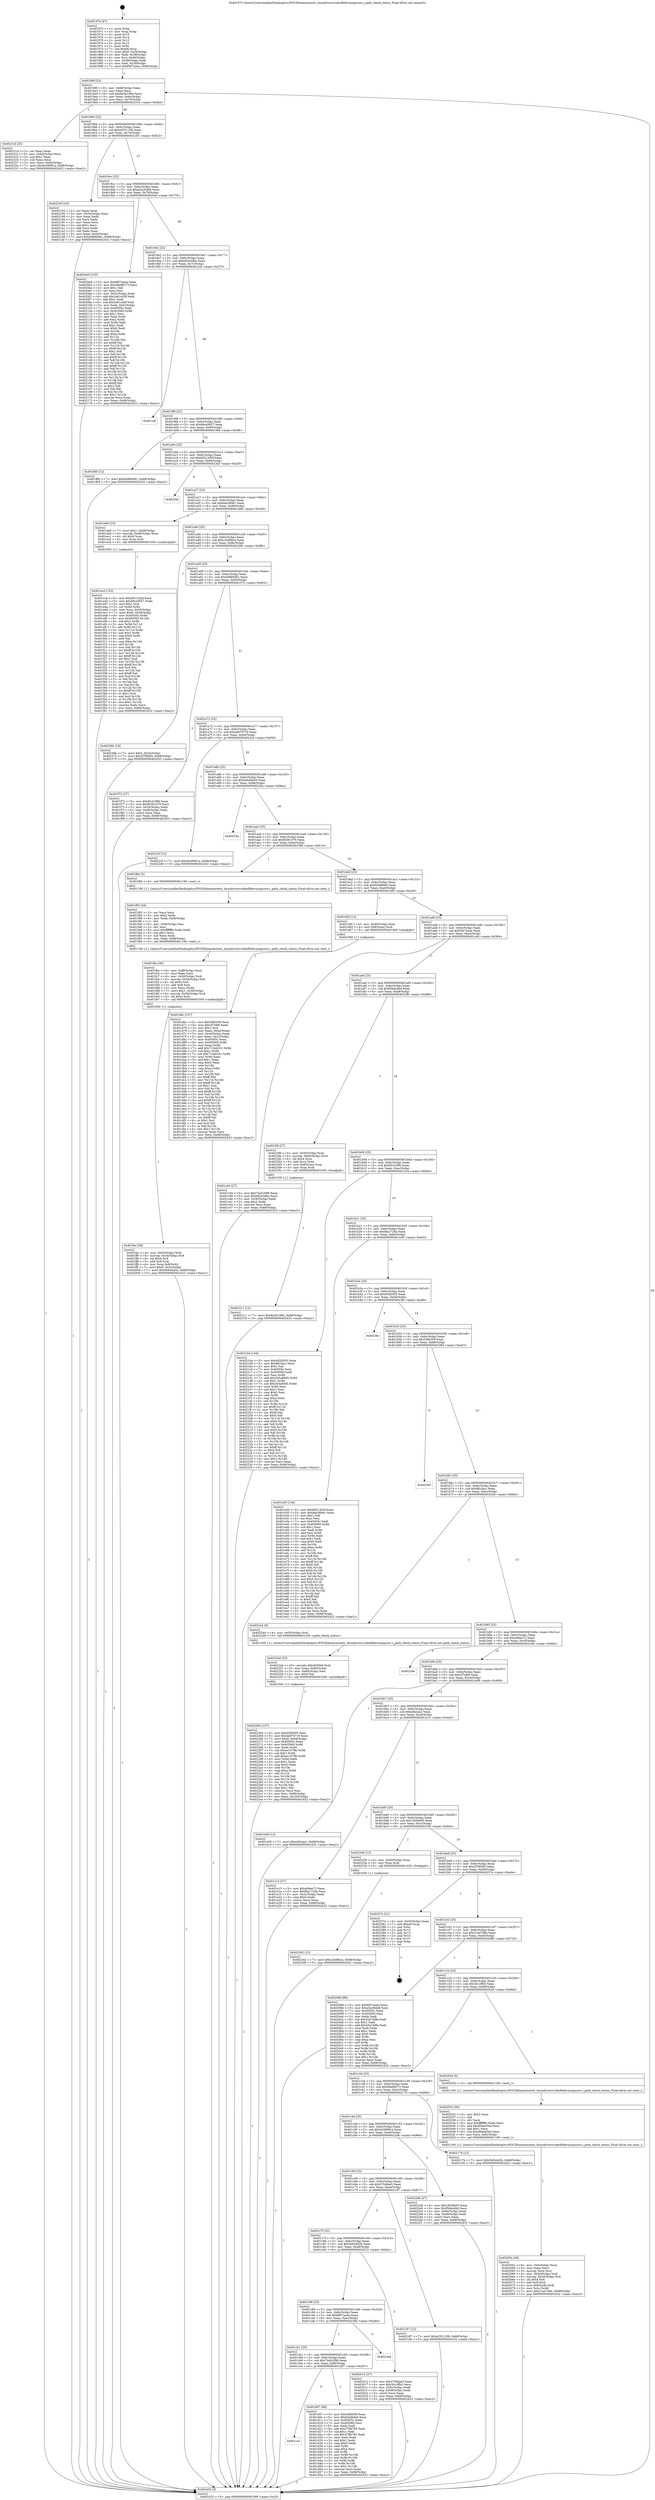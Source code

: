 digraph "0x401970" {
  label = "0x401970 (/mnt/c/Users/mathe/Desktop/tcc/POCII/binaries/extr_linuxdriversvideofbdevmmpcore.c_path_check_status_Final-ollvm.out::main(0))"
  labelloc = "t"
  node[shape=record]

  Entry [label="",width=0.3,height=0.3,shape=circle,fillcolor=black,style=filled]
  "0x40199f" [label="{
     0x40199f [23]\l
     | [instrs]\l
     &nbsp;&nbsp;0x40199f \<+3\>: mov -0x68(%rbp),%eax\l
     &nbsp;&nbsp;0x4019a2 \<+2\>: mov %eax,%ecx\l
     &nbsp;&nbsp;0x4019a4 \<+6\>: sub $0x8a3b198d,%ecx\l
     &nbsp;&nbsp;0x4019aa \<+3\>: mov %eax,-0x6c(%rbp)\l
     &nbsp;&nbsp;0x4019ad \<+3\>: mov %ecx,-0x70(%rbp)\l
     &nbsp;&nbsp;0x4019b0 \<+6\>: je 000000000040231d \<main+0x9ad\>\l
  }"]
  "0x40231d" [label="{
     0x40231d [25]\l
     | [instrs]\l
     &nbsp;&nbsp;0x40231d \<+2\>: xor %eax,%eax\l
     &nbsp;&nbsp;0x40231f \<+3\>: mov -0x64(%rbp),%ecx\l
     &nbsp;&nbsp;0x402322 \<+3\>: sub $0x1,%eax\l
     &nbsp;&nbsp;0x402325 \<+2\>: sub %eax,%ecx\l
     &nbsp;&nbsp;0x402327 \<+3\>: mov %ecx,-0x64(%rbp)\l
     &nbsp;&nbsp;0x40232a \<+7\>: movl $0x4e39081a,-0x68(%rbp)\l
     &nbsp;&nbsp;0x402331 \<+5\>: jmp 0000000000402432 \<main+0xac2\>\l
  }"]
  "0x4019b6" [label="{
     0x4019b6 [22]\l
     | [instrs]\l
     &nbsp;&nbsp;0x4019b6 \<+5\>: jmp 00000000004019bb \<main+0x4b\>\l
     &nbsp;&nbsp;0x4019bb \<+3\>: mov -0x6c(%rbp),%eax\l
     &nbsp;&nbsp;0x4019be \<+5\>: sub $0xa2551106,%eax\l
     &nbsp;&nbsp;0x4019c3 \<+3\>: mov %eax,-0x74(%rbp)\l
     &nbsp;&nbsp;0x4019c6 \<+6\>: je 0000000000402193 \<main+0x823\>\l
  }"]
  Exit [label="",width=0.3,height=0.3,shape=circle,fillcolor=black,style=filled,peripheries=2]
  "0x402193" [label="{
     0x402193 [33]\l
     | [instrs]\l
     &nbsp;&nbsp;0x402193 \<+2\>: xor %eax,%eax\l
     &nbsp;&nbsp;0x402195 \<+3\>: mov -0x54(%rbp),%ecx\l
     &nbsp;&nbsp;0x402198 \<+2\>: mov %eax,%edx\l
     &nbsp;&nbsp;0x40219a \<+2\>: sub %ecx,%edx\l
     &nbsp;&nbsp;0x40219c \<+2\>: mov %eax,%ecx\l
     &nbsp;&nbsp;0x40219e \<+3\>: sub $0x1,%ecx\l
     &nbsp;&nbsp;0x4021a1 \<+2\>: add %ecx,%edx\l
     &nbsp;&nbsp;0x4021a3 \<+2\>: sub %edx,%eax\l
     &nbsp;&nbsp;0x4021a5 \<+3\>: mov %eax,-0x54(%rbp)\l
     &nbsp;&nbsp;0x4021a8 \<+7\>: movl $0xd4866081,-0x68(%rbp)\l
     &nbsp;&nbsp;0x4021af \<+5\>: jmp 0000000000402432 \<main+0xac2\>\l
  }"]
  "0x4019cc" [label="{
     0x4019cc [22]\l
     | [instrs]\l
     &nbsp;&nbsp;0x4019cc \<+5\>: jmp 00000000004019d1 \<main+0x61\>\l
     &nbsp;&nbsp;0x4019d1 \<+3\>: mov -0x6c(%rbp),%eax\l
     &nbsp;&nbsp;0x4019d4 \<+5\>: sub $0xa5a264b8,%eax\l
     &nbsp;&nbsp;0x4019d9 \<+3\>: mov %eax,-0x78(%rbp)\l
     &nbsp;&nbsp;0x4019dc \<+6\>: je 00000000004020e0 \<main+0x770\>\l
  }"]
  "0x402342" [label="{
     0x402342 [12]\l
     | [instrs]\l
     &nbsp;&nbsp;0x402342 \<+7\>: movl $0xc2dd9bca,-0x68(%rbp)\l
     &nbsp;&nbsp;0x402349 \<+5\>: jmp 0000000000402432 \<main+0xac2\>\l
  }"]
  "0x4020e0" [label="{
     0x4020e0 [155]\l
     | [instrs]\l
     &nbsp;&nbsp;0x4020e0 \<+5\>: mov $0x6f57aa4a,%eax\l
     &nbsp;&nbsp;0x4020e5 \<+5\>: mov $0x49a98373,%ecx\l
     &nbsp;&nbsp;0x4020ea \<+2\>: mov $0x1,%dl\l
     &nbsp;&nbsp;0x4020ec \<+2\>: xor %esi,%esi\l
     &nbsp;&nbsp;0x4020ee \<+3\>: mov -0x5c(%rbp),%edi\l
     &nbsp;&nbsp;0x4020f1 \<+6\>: add $0x2e61e26f,%edi\l
     &nbsp;&nbsp;0x4020f7 \<+3\>: add $0x1,%edi\l
     &nbsp;&nbsp;0x4020fa \<+6\>: sub $0x2e61e26f,%edi\l
     &nbsp;&nbsp;0x402100 \<+3\>: mov %edi,-0x5c(%rbp)\l
     &nbsp;&nbsp;0x402103 \<+7\>: mov 0x40505c,%edi\l
     &nbsp;&nbsp;0x40210a \<+8\>: mov 0x405060,%r8d\l
     &nbsp;&nbsp;0x402112 \<+3\>: sub $0x1,%esi\l
     &nbsp;&nbsp;0x402115 \<+3\>: mov %edi,%r9d\l
     &nbsp;&nbsp;0x402118 \<+3\>: add %esi,%r9d\l
     &nbsp;&nbsp;0x40211b \<+4\>: imul %r9d,%edi\l
     &nbsp;&nbsp;0x40211f \<+3\>: and $0x1,%edi\l
     &nbsp;&nbsp;0x402122 \<+3\>: cmp $0x0,%edi\l
     &nbsp;&nbsp;0x402125 \<+4\>: sete %r10b\l
     &nbsp;&nbsp;0x402129 \<+4\>: cmp $0xa,%r8d\l
     &nbsp;&nbsp;0x40212d \<+4\>: setl %r11b\l
     &nbsp;&nbsp;0x402131 \<+3\>: mov %r10b,%bl\l
     &nbsp;&nbsp;0x402134 \<+3\>: xor $0xff,%bl\l
     &nbsp;&nbsp;0x402137 \<+3\>: mov %r11b,%r14b\l
     &nbsp;&nbsp;0x40213a \<+4\>: xor $0xff,%r14b\l
     &nbsp;&nbsp;0x40213e \<+3\>: xor $0x1,%dl\l
     &nbsp;&nbsp;0x402141 \<+3\>: mov %bl,%r15b\l
     &nbsp;&nbsp;0x402144 \<+4\>: and $0xff,%r15b\l
     &nbsp;&nbsp;0x402148 \<+3\>: and %dl,%r10b\l
     &nbsp;&nbsp;0x40214b \<+3\>: mov %r14b,%r12b\l
     &nbsp;&nbsp;0x40214e \<+4\>: and $0xff,%r12b\l
     &nbsp;&nbsp;0x402152 \<+3\>: and %dl,%r11b\l
     &nbsp;&nbsp;0x402155 \<+3\>: or %r10b,%r15b\l
     &nbsp;&nbsp;0x402158 \<+3\>: or %r11b,%r12b\l
     &nbsp;&nbsp;0x40215b \<+3\>: xor %r12b,%r15b\l
     &nbsp;&nbsp;0x40215e \<+3\>: or %r14b,%bl\l
     &nbsp;&nbsp;0x402161 \<+3\>: xor $0xff,%bl\l
     &nbsp;&nbsp;0x402164 \<+3\>: or $0x1,%dl\l
     &nbsp;&nbsp;0x402167 \<+2\>: and %dl,%bl\l
     &nbsp;&nbsp;0x402169 \<+3\>: or %bl,%r15b\l
     &nbsp;&nbsp;0x40216c \<+4\>: test $0x1,%r15b\l
     &nbsp;&nbsp;0x402170 \<+3\>: cmovne %ecx,%eax\l
     &nbsp;&nbsp;0x402173 \<+3\>: mov %eax,-0x68(%rbp)\l
     &nbsp;&nbsp;0x402176 \<+5\>: jmp 0000000000402432 \<main+0xac2\>\l
  }"]
  "0x4019e2" [label="{
     0x4019e2 [22]\l
     | [instrs]\l
     &nbsp;&nbsp;0x4019e2 \<+5\>: jmp 00000000004019e7 \<main+0x77\>\l
     &nbsp;&nbsp;0x4019e7 \<+3\>: mov -0x6c(%rbp),%eax\l
     &nbsp;&nbsp;0x4019ea \<+5\>: sub $0xb82e3dbe,%eax\l
     &nbsp;&nbsp;0x4019ef \<+3\>: mov %eax,-0x7c(%rbp)\l
     &nbsp;&nbsp;0x4019f2 \<+6\>: je 0000000000401cef \<main+0x37f\>\l
  }"]
  "0x402311" [label="{
     0x402311 [12]\l
     | [instrs]\l
     &nbsp;&nbsp;0x402311 \<+7\>: movl $0x8a3b198d,-0x68(%rbp)\l
     &nbsp;&nbsp;0x402318 \<+5\>: jmp 0000000000402432 \<main+0xac2\>\l
  }"]
  "0x401cef" [label="{
     0x401cef\l
  }", style=dashed]
  "0x4019f8" [label="{
     0x4019f8 [22]\l
     | [instrs]\l
     &nbsp;&nbsp;0x4019f8 \<+5\>: jmp 00000000004019fd \<main+0x8d\>\l
     &nbsp;&nbsp;0x4019fd \<+3\>: mov -0x6c(%rbp),%eax\l
     &nbsp;&nbsp;0x401a00 \<+5\>: sub $0xb8ca5657,%eax\l
     &nbsp;&nbsp;0x401a05 \<+3\>: mov %eax,-0x80(%rbp)\l
     &nbsp;&nbsp;0x401a08 \<+6\>: je 0000000000401f66 \<main+0x5f6\>\l
  }"]
  "0x402264" [label="{
     0x402264 [107]\l
     | [instrs]\l
     &nbsp;&nbsp;0x402264 \<+5\>: mov $0xfcf2b505,%esi\l
     &nbsp;&nbsp;0x402269 \<+5\>: mov $0xde876719,%ecx\l
     &nbsp;&nbsp;0x40226e \<+7\>: movl $0x0,-0x64(%rbp)\l
     &nbsp;&nbsp;0x402275 \<+7\>: mov 0x40505c,%edx\l
     &nbsp;&nbsp;0x40227c \<+8\>: mov 0x405060,%r8d\l
     &nbsp;&nbsp;0x402284 \<+3\>: mov %edx,%r9d\l
     &nbsp;&nbsp;0x402287 \<+7\>: sub $0xec107ffe,%r9d\l
     &nbsp;&nbsp;0x40228e \<+4\>: sub $0x1,%r9d\l
     &nbsp;&nbsp;0x402292 \<+7\>: add $0xec107ffe,%r9d\l
     &nbsp;&nbsp;0x402299 \<+4\>: imul %r9d,%edx\l
     &nbsp;&nbsp;0x40229d \<+3\>: and $0x1,%edx\l
     &nbsp;&nbsp;0x4022a0 \<+3\>: cmp $0x0,%edx\l
     &nbsp;&nbsp;0x4022a3 \<+4\>: sete %r10b\l
     &nbsp;&nbsp;0x4022a7 \<+4\>: cmp $0xa,%r8d\l
     &nbsp;&nbsp;0x4022ab \<+4\>: setl %r11b\l
     &nbsp;&nbsp;0x4022af \<+3\>: mov %r10b,%bl\l
     &nbsp;&nbsp;0x4022b2 \<+3\>: and %r11b,%bl\l
     &nbsp;&nbsp;0x4022b5 \<+3\>: xor %r11b,%r10b\l
     &nbsp;&nbsp;0x4022b8 \<+3\>: or %r10b,%bl\l
     &nbsp;&nbsp;0x4022bb \<+3\>: test $0x1,%bl\l
     &nbsp;&nbsp;0x4022be \<+3\>: cmovne %ecx,%esi\l
     &nbsp;&nbsp;0x4022c1 \<+3\>: mov %esi,-0x68(%rbp)\l
     &nbsp;&nbsp;0x4022c4 \<+6\>: mov %eax,-0x100(%rbp)\l
     &nbsp;&nbsp;0x4022ca \<+5\>: jmp 0000000000402432 \<main+0xac2\>\l
  }"]
  "0x401f66" [label="{
     0x401f66 [12]\l
     | [instrs]\l
     &nbsp;&nbsp;0x401f66 \<+7\>: movl $0xd4866081,-0x68(%rbp)\l
     &nbsp;&nbsp;0x401f6d \<+5\>: jmp 0000000000402432 \<main+0xac2\>\l
  }"]
  "0x401a0e" [label="{
     0x401a0e [25]\l
     | [instrs]\l
     &nbsp;&nbsp;0x401a0e \<+5\>: jmp 0000000000401a13 \<main+0xa3\>\l
     &nbsp;&nbsp;0x401a13 \<+3\>: mov -0x6c(%rbp),%eax\l
     &nbsp;&nbsp;0x401a16 \<+5\>: sub $0xb9213d2f,%eax\l
     &nbsp;&nbsp;0x401a1b \<+6\>: mov %eax,-0x84(%rbp)\l
     &nbsp;&nbsp;0x401a21 \<+6\>: je 00000000004023af \<main+0xa3f\>\l
  }"]
  "0x40224d" [label="{
     0x40224d [23]\l
     | [instrs]\l
     &nbsp;&nbsp;0x40224d \<+10\>: movabs $0x4030b6,%rdi\l
     &nbsp;&nbsp;0x402257 \<+3\>: mov %eax,-0x60(%rbp)\l
     &nbsp;&nbsp;0x40225a \<+3\>: mov -0x60(%rbp),%esi\l
     &nbsp;&nbsp;0x40225d \<+2\>: mov $0x0,%al\l
     &nbsp;&nbsp;0x40225f \<+5\>: call 0000000000401040 \<printf@plt\>\l
     | [calls]\l
     &nbsp;&nbsp;0x401040 \{1\} (unknown)\l
  }"]
  "0x4023af" [label="{
     0x4023af\l
  }", style=dashed]
  "0x401a27" [label="{
     0x401a27 [25]\l
     | [instrs]\l
     &nbsp;&nbsp;0x401a27 \<+5\>: jmp 0000000000401a2c \<main+0xbc\>\l
     &nbsp;&nbsp;0x401a2c \<+3\>: mov -0x6c(%rbp),%eax\l
     &nbsp;&nbsp;0x401a2f \<+5\>: sub $0xbeb369e1,%eax\l
     &nbsp;&nbsp;0x401a34 \<+6\>: mov %eax,-0x88(%rbp)\l
     &nbsp;&nbsp;0x401a3a \<+6\>: je 0000000000401eb6 \<main+0x546\>\l
  }"]
  "0x40205a" [label="{
     0x40205a [46]\l
     | [instrs]\l
     &nbsp;&nbsp;0x40205a \<+6\>: mov -0xfc(%rbp),%ecx\l
     &nbsp;&nbsp;0x402060 \<+3\>: imul %eax,%ecx\l
     &nbsp;&nbsp;0x402063 \<+3\>: movslq %ecx,%rsi\l
     &nbsp;&nbsp;0x402066 \<+4\>: mov -0x50(%rbp),%rdi\l
     &nbsp;&nbsp;0x40206a \<+4\>: movslq -0x54(%rbp),%r8\l
     &nbsp;&nbsp;0x40206e \<+4\>: shl $0x4,%r8\l
     &nbsp;&nbsp;0x402072 \<+3\>: add %r8,%rdi\l
     &nbsp;&nbsp;0x402075 \<+4\>: mov 0x8(%rdi),%rdi\l
     &nbsp;&nbsp;0x402079 \<+3\>: mov %rsi,(%rdi)\l
     &nbsp;&nbsp;0x40207c \<+7\>: movl $0x31ad748e,-0x68(%rbp)\l
     &nbsp;&nbsp;0x402083 \<+5\>: jmp 0000000000402432 \<main+0xac2\>\l
  }"]
  "0x401eb6" [label="{
     0x401eb6 [23]\l
     | [instrs]\l
     &nbsp;&nbsp;0x401eb6 \<+7\>: movl $0x1,-0x48(%rbp)\l
     &nbsp;&nbsp;0x401ebd \<+4\>: movslq -0x48(%rbp),%rax\l
     &nbsp;&nbsp;0x401ec1 \<+4\>: shl $0x4,%rax\l
     &nbsp;&nbsp;0x401ec5 \<+3\>: mov %rax,%rdi\l
     &nbsp;&nbsp;0x401ec8 \<+5\>: call 0000000000401050 \<malloc@plt\>\l
     | [calls]\l
     &nbsp;&nbsp;0x401050 \{1\} (unknown)\l
  }"]
  "0x401a40" [label="{
     0x401a40 [25]\l
     | [instrs]\l
     &nbsp;&nbsp;0x401a40 \<+5\>: jmp 0000000000401a45 \<main+0xd5\>\l
     &nbsp;&nbsp;0x401a45 \<+3\>: mov -0x6c(%rbp),%eax\l
     &nbsp;&nbsp;0x401a48 \<+5\>: sub $0xc2dd9bca,%eax\l
     &nbsp;&nbsp;0x401a4d \<+6\>: mov %eax,-0x8c(%rbp)\l
     &nbsp;&nbsp;0x401a53 \<+6\>: je 000000000040236b \<main+0x9fb\>\l
  }"]
  "0x402032" [label="{
     0x402032 [40]\l
     | [instrs]\l
     &nbsp;&nbsp;0x402032 \<+5\>: mov $0x2,%ecx\l
     &nbsp;&nbsp;0x402037 \<+1\>: cltd\l
     &nbsp;&nbsp;0x402038 \<+2\>: idiv %ecx\l
     &nbsp;&nbsp;0x40203a \<+6\>: imul $0xfffffffe,%edx,%ecx\l
     &nbsp;&nbsp;0x402040 \<+6\>: add $0xd64ed30a,%ecx\l
     &nbsp;&nbsp;0x402046 \<+3\>: add $0x1,%ecx\l
     &nbsp;&nbsp;0x402049 \<+6\>: sub $0xd64ed30a,%ecx\l
     &nbsp;&nbsp;0x40204f \<+6\>: mov %ecx,-0xfc(%rbp)\l
     &nbsp;&nbsp;0x402055 \<+5\>: call 0000000000401160 \<next_i\>\l
     | [calls]\l
     &nbsp;&nbsp;0x401160 \{1\} (/mnt/c/Users/mathe/Desktop/tcc/POCII/binaries/extr_linuxdriversvideofbdevmmpcore.c_path_check_status_Final-ollvm.out::next_i)\l
  }"]
  "0x40236b" [label="{
     0x40236b [19]\l
     | [instrs]\l
     &nbsp;&nbsp;0x40236b \<+7\>: movl $0x0,-0x34(%rbp)\l
     &nbsp;&nbsp;0x402372 \<+7\>: movl $0x2f78f465,-0x68(%rbp)\l
     &nbsp;&nbsp;0x402379 \<+5\>: jmp 0000000000402432 \<main+0xac2\>\l
  }"]
  "0x401a59" [label="{
     0x401a59 [25]\l
     | [instrs]\l
     &nbsp;&nbsp;0x401a59 \<+5\>: jmp 0000000000401a5e \<main+0xee\>\l
     &nbsp;&nbsp;0x401a5e \<+3\>: mov -0x6c(%rbp),%eax\l
     &nbsp;&nbsp;0x401a61 \<+5\>: sub $0xd4866081,%eax\l
     &nbsp;&nbsp;0x401a66 \<+6\>: mov %eax,-0x90(%rbp)\l
     &nbsp;&nbsp;0x401a6c \<+6\>: je 0000000000401f72 \<main+0x602\>\l
  }"]
  "0x401fec" [label="{
     0x401fec [38]\l
     | [instrs]\l
     &nbsp;&nbsp;0x401fec \<+4\>: mov -0x50(%rbp),%rdi\l
     &nbsp;&nbsp;0x401ff0 \<+4\>: movslq -0x54(%rbp),%r8\l
     &nbsp;&nbsp;0x401ff4 \<+4\>: shl $0x4,%r8\l
     &nbsp;&nbsp;0x401ff8 \<+3\>: add %r8,%rdi\l
     &nbsp;&nbsp;0x401ffb \<+4\>: mov %rax,0x8(%rdi)\l
     &nbsp;&nbsp;0x401fff \<+7\>: movl $0x0,-0x5c(%rbp)\l
     &nbsp;&nbsp;0x402006 \<+7\>: movl $0x5b644d2b,-0x68(%rbp)\l
     &nbsp;&nbsp;0x40200d \<+5\>: jmp 0000000000402432 \<main+0xac2\>\l
  }"]
  "0x401f72" [label="{
     0x401f72 [27]\l
     | [instrs]\l
     &nbsp;&nbsp;0x401f72 \<+5\>: mov $0xf5c41f96,%eax\l
     &nbsp;&nbsp;0x401f77 \<+5\>: mov $0xf0381079,%ecx\l
     &nbsp;&nbsp;0x401f7c \<+3\>: mov -0x54(%rbp),%edx\l
     &nbsp;&nbsp;0x401f7f \<+3\>: cmp -0x48(%rbp),%edx\l
     &nbsp;&nbsp;0x401f82 \<+3\>: cmovl %ecx,%eax\l
     &nbsp;&nbsp;0x401f85 \<+3\>: mov %eax,-0x68(%rbp)\l
     &nbsp;&nbsp;0x401f88 \<+5\>: jmp 0000000000402432 \<main+0xac2\>\l
  }"]
  "0x401a72" [label="{
     0x401a72 [25]\l
     | [instrs]\l
     &nbsp;&nbsp;0x401a72 \<+5\>: jmp 0000000000401a77 \<main+0x107\>\l
     &nbsp;&nbsp;0x401a77 \<+3\>: mov -0x6c(%rbp),%eax\l
     &nbsp;&nbsp;0x401a7a \<+5\>: sub $0xde876719,%eax\l
     &nbsp;&nbsp;0x401a7f \<+6\>: mov %eax,-0x94(%rbp)\l
     &nbsp;&nbsp;0x401a85 \<+6\>: je 00000000004022cf \<main+0x95f\>\l
  }"]
  "0x401fbe" [label="{
     0x401fbe [46]\l
     | [instrs]\l
     &nbsp;&nbsp;0x401fbe \<+6\>: mov -0xf8(%rbp),%ecx\l
     &nbsp;&nbsp;0x401fc4 \<+3\>: imul %eax,%ecx\l
     &nbsp;&nbsp;0x401fc7 \<+4\>: mov -0x50(%rbp),%rdi\l
     &nbsp;&nbsp;0x401fcb \<+4\>: movslq -0x54(%rbp),%r8\l
     &nbsp;&nbsp;0x401fcf \<+4\>: shl $0x4,%r8\l
     &nbsp;&nbsp;0x401fd3 \<+3\>: add %r8,%rdi\l
     &nbsp;&nbsp;0x401fd6 \<+2\>: mov %ecx,(%rdi)\l
     &nbsp;&nbsp;0x401fd8 \<+7\>: movl $0x1,-0x58(%rbp)\l
     &nbsp;&nbsp;0x401fdf \<+4\>: movslq -0x58(%rbp),%rdi\l
     &nbsp;&nbsp;0x401fe3 \<+4\>: shl $0x3,%rdi\l
     &nbsp;&nbsp;0x401fe7 \<+5\>: call 0000000000401050 \<malloc@plt\>\l
     | [calls]\l
     &nbsp;&nbsp;0x401050 \{1\} (unknown)\l
  }"]
  "0x4022cf" [label="{
     0x4022cf [12]\l
     | [instrs]\l
     &nbsp;&nbsp;0x4022cf \<+7\>: movl $0x4e39081a,-0x68(%rbp)\l
     &nbsp;&nbsp;0x4022d6 \<+5\>: jmp 0000000000402432 \<main+0xac2\>\l
  }"]
  "0x401a8b" [label="{
     0x401a8b [25]\l
     | [instrs]\l
     &nbsp;&nbsp;0x401a8b \<+5\>: jmp 0000000000401a90 \<main+0x120\>\l
     &nbsp;&nbsp;0x401a90 \<+3\>: mov -0x6c(%rbp),%eax\l
     &nbsp;&nbsp;0x401a93 \<+5\>: sub $0xdeb9da50,%eax\l
     &nbsp;&nbsp;0x401a98 \<+6\>: mov %eax,-0x98(%rbp)\l
     &nbsp;&nbsp;0x401a9e \<+6\>: je 000000000040235a \<main+0x9ea\>\l
  }"]
  "0x401f92" [label="{
     0x401f92 [44]\l
     | [instrs]\l
     &nbsp;&nbsp;0x401f92 \<+2\>: xor %ecx,%ecx\l
     &nbsp;&nbsp;0x401f94 \<+5\>: mov $0x2,%edx\l
     &nbsp;&nbsp;0x401f99 \<+6\>: mov %edx,-0xf4(%rbp)\l
     &nbsp;&nbsp;0x401f9f \<+1\>: cltd\l
     &nbsp;&nbsp;0x401fa0 \<+6\>: mov -0xf4(%rbp),%esi\l
     &nbsp;&nbsp;0x401fa6 \<+2\>: idiv %esi\l
     &nbsp;&nbsp;0x401fa8 \<+6\>: imul $0xfffffffe,%edx,%edx\l
     &nbsp;&nbsp;0x401fae \<+3\>: sub $0x1,%ecx\l
     &nbsp;&nbsp;0x401fb1 \<+2\>: sub %ecx,%edx\l
     &nbsp;&nbsp;0x401fb3 \<+6\>: mov %edx,-0xf8(%rbp)\l
     &nbsp;&nbsp;0x401fb9 \<+5\>: call 0000000000401160 \<next_i\>\l
     | [calls]\l
     &nbsp;&nbsp;0x401160 \{1\} (/mnt/c/Users/mathe/Desktop/tcc/POCII/binaries/extr_linuxdriversvideofbdevmmpcore.c_path_check_status_Final-ollvm.out::next_i)\l
  }"]
  "0x40235a" [label="{
     0x40235a\l
  }", style=dashed]
  "0x401aa4" [label="{
     0x401aa4 [25]\l
     | [instrs]\l
     &nbsp;&nbsp;0x401aa4 \<+5\>: jmp 0000000000401aa9 \<main+0x139\>\l
     &nbsp;&nbsp;0x401aa9 \<+3\>: mov -0x6c(%rbp),%eax\l
     &nbsp;&nbsp;0x401aac \<+5\>: sub $0xf0381079,%eax\l
     &nbsp;&nbsp;0x401ab1 \<+6\>: mov %eax,-0x9c(%rbp)\l
     &nbsp;&nbsp;0x401ab7 \<+6\>: je 0000000000401f8d \<main+0x61d\>\l
  }"]
  "0x401ecd" [label="{
     0x401ecd [153]\l
     | [instrs]\l
     &nbsp;&nbsp;0x401ecd \<+5\>: mov $0xb9213d2f,%ecx\l
     &nbsp;&nbsp;0x401ed2 \<+5\>: mov $0xb8ca5657,%edx\l
     &nbsp;&nbsp;0x401ed7 \<+3\>: mov $0x1,%sil\l
     &nbsp;&nbsp;0x401eda \<+3\>: xor %r8d,%r8d\l
     &nbsp;&nbsp;0x401edd \<+4\>: mov %rax,-0x50(%rbp)\l
     &nbsp;&nbsp;0x401ee1 \<+7\>: movl $0x0,-0x54(%rbp)\l
     &nbsp;&nbsp;0x401ee8 \<+8\>: mov 0x40505c,%r9d\l
     &nbsp;&nbsp;0x401ef0 \<+8\>: mov 0x405060,%r10d\l
     &nbsp;&nbsp;0x401ef8 \<+4\>: sub $0x1,%r8d\l
     &nbsp;&nbsp;0x401efc \<+3\>: mov %r9d,%r11d\l
     &nbsp;&nbsp;0x401eff \<+3\>: add %r8d,%r11d\l
     &nbsp;&nbsp;0x401f02 \<+4\>: imul %r11d,%r9d\l
     &nbsp;&nbsp;0x401f06 \<+4\>: and $0x1,%r9d\l
     &nbsp;&nbsp;0x401f0a \<+4\>: cmp $0x0,%r9d\l
     &nbsp;&nbsp;0x401f0e \<+3\>: sete %bl\l
     &nbsp;&nbsp;0x401f11 \<+4\>: cmp $0xa,%r10d\l
     &nbsp;&nbsp;0x401f15 \<+4\>: setl %r14b\l
     &nbsp;&nbsp;0x401f19 \<+3\>: mov %bl,%r15b\l
     &nbsp;&nbsp;0x401f1c \<+4\>: xor $0xff,%r15b\l
     &nbsp;&nbsp;0x401f20 \<+3\>: mov %r14b,%r12b\l
     &nbsp;&nbsp;0x401f23 \<+4\>: xor $0xff,%r12b\l
     &nbsp;&nbsp;0x401f27 \<+4\>: xor $0x1,%sil\l
     &nbsp;&nbsp;0x401f2b \<+3\>: mov %r15b,%r13b\l
     &nbsp;&nbsp;0x401f2e \<+4\>: and $0xff,%r13b\l
     &nbsp;&nbsp;0x401f32 \<+3\>: and %sil,%bl\l
     &nbsp;&nbsp;0x401f35 \<+3\>: mov %r12b,%al\l
     &nbsp;&nbsp;0x401f38 \<+2\>: and $0xff,%al\l
     &nbsp;&nbsp;0x401f3a \<+3\>: and %sil,%r14b\l
     &nbsp;&nbsp;0x401f3d \<+3\>: or %bl,%r13b\l
     &nbsp;&nbsp;0x401f40 \<+3\>: or %r14b,%al\l
     &nbsp;&nbsp;0x401f43 \<+3\>: xor %al,%r13b\l
     &nbsp;&nbsp;0x401f46 \<+3\>: or %r12b,%r15b\l
     &nbsp;&nbsp;0x401f49 \<+4\>: xor $0xff,%r15b\l
     &nbsp;&nbsp;0x401f4d \<+4\>: or $0x1,%sil\l
     &nbsp;&nbsp;0x401f51 \<+3\>: and %sil,%r15b\l
     &nbsp;&nbsp;0x401f54 \<+3\>: or %r15b,%r13b\l
     &nbsp;&nbsp;0x401f57 \<+4\>: test $0x1,%r13b\l
     &nbsp;&nbsp;0x401f5b \<+3\>: cmovne %edx,%ecx\l
     &nbsp;&nbsp;0x401f5e \<+3\>: mov %ecx,-0x68(%rbp)\l
     &nbsp;&nbsp;0x401f61 \<+5\>: jmp 0000000000402432 \<main+0xac2\>\l
  }"]
  "0x401f8d" [label="{
     0x401f8d [5]\l
     | [instrs]\l
     &nbsp;&nbsp;0x401f8d \<+5\>: call 0000000000401160 \<next_i\>\l
     | [calls]\l
     &nbsp;&nbsp;0x401160 \{1\} (/mnt/c/Users/mathe/Desktop/tcc/POCII/binaries/extr_linuxdriversvideofbdevmmpcore.c_path_check_status_Final-ollvm.out::next_i)\l
  }"]
  "0x401abd" [label="{
     0x401abd [25]\l
     | [instrs]\l
     &nbsp;&nbsp;0x401abd \<+5\>: jmp 0000000000401ac2 \<main+0x152\>\l
     &nbsp;&nbsp;0x401ac2 \<+3\>: mov -0x6c(%rbp),%eax\l
     &nbsp;&nbsp;0x401ac5 \<+5\>: sub $0xf24d6de0,%eax\l
     &nbsp;&nbsp;0x401aca \<+6\>: mov %eax,-0xa0(%rbp)\l
     &nbsp;&nbsp;0x401ad0 \<+6\>: je 0000000000401d5f \<main+0x3ef\>\l
  }"]
  "0x401d6c" [label="{
     0x401d6c [157]\l
     | [instrs]\l
     &nbsp;&nbsp;0x401d6c \<+5\>: mov $0x54fb309,%ecx\l
     &nbsp;&nbsp;0x401d71 \<+5\>: mov $0xcf7cfe8,%edx\l
     &nbsp;&nbsp;0x401d76 \<+3\>: mov $0x1,%sil\l
     &nbsp;&nbsp;0x401d79 \<+3\>: mov %eax,-0x44(%rbp)\l
     &nbsp;&nbsp;0x401d7c \<+3\>: mov -0x44(%rbp),%eax\l
     &nbsp;&nbsp;0x401d7f \<+3\>: mov %eax,-0x2c(%rbp)\l
     &nbsp;&nbsp;0x401d82 \<+7\>: mov 0x40505c,%eax\l
     &nbsp;&nbsp;0x401d89 \<+8\>: mov 0x405060,%r8d\l
     &nbsp;&nbsp;0x401d91 \<+3\>: mov %eax,%r9d\l
     &nbsp;&nbsp;0x401d94 \<+7\>: add $0x713eb331,%r9d\l
     &nbsp;&nbsp;0x401d9b \<+4\>: sub $0x1,%r9d\l
     &nbsp;&nbsp;0x401d9f \<+7\>: sub $0x713eb331,%r9d\l
     &nbsp;&nbsp;0x401da6 \<+4\>: imul %r9d,%eax\l
     &nbsp;&nbsp;0x401daa \<+3\>: and $0x1,%eax\l
     &nbsp;&nbsp;0x401dad \<+3\>: cmp $0x0,%eax\l
     &nbsp;&nbsp;0x401db0 \<+4\>: sete %r10b\l
     &nbsp;&nbsp;0x401db4 \<+4\>: cmp $0xa,%r8d\l
     &nbsp;&nbsp;0x401db8 \<+4\>: setl %r11b\l
     &nbsp;&nbsp;0x401dbc \<+3\>: mov %r10b,%bl\l
     &nbsp;&nbsp;0x401dbf \<+3\>: xor $0xff,%bl\l
     &nbsp;&nbsp;0x401dc2 \<+3\>: mov %r11b,%r14b\l
     &nbsp;&nbsp;0x401dc5 \<+4\>: xor $0xff,%r14b\l
     &nbsp;&nbsp;0x401dc9 \<+4\>: xor $0x1,%sil\l
     &nbsp;&nbsp;0x401dcd \<+3\>: mov %bl,%r15b\l
     &nbsp;&nbsp;0x401dd0 \<+4\>: and $0xff,%r15b\l
     &nbsp;&nbsp;0x401dd4 \<+3\>: and %sil,%r10b\l
     &nbsp;&nbsp;0x401dd7 \<+3\>: mov %r14b,%r12b\l
     &nbsp;&nbsp;0x401dda \<+4\>: and $0xff,%r12b\l
     &nbsp;&nbsp;0x401dde \<+3\>: and %sil,%r11b\l
     &nbsp;&nbsp;0x401de1 \<+3\>: or %r10b,%r15b\l
     &nbsp;&nbsp;0x401de4 \<+3\>: or %r11b,%r12b\l
     &nbsp;&nbsp;0x401de7 \<+3\>: xor %r12b,%r15b\l
     &nbsp;&nbsp;0x401dea \<+3\>: or %r14b,%bl\l
     &nbsp;&nbsp;0x401ded \<+3\>: xor $0xff,%bl\l
     &nbsp;&nbsp;0x401df0 \<+4\>: or $0x1,%sil\l
     &nbsp;&nbsp;0x401df4 \<+3\>: and %sil,%bl\l
     &nbsp;&nbsp;0x401df7 \<+3\>: or %bl,%r15b\l
     &nbsp;&nbsp;0x401dfa \<+4\>: test $0x1,%r15b\l
     &nbsp;&nbsp;0x401dfe \<+3\>: cmovne %edx,%ecx\l
     &nbsp;&nbsp;0x401e01 \<+3\>: mov %ecx,-0x68(%rbp)\l
     &nbsp;&nbsp;0x401e04 \<+5\>: jmp 0000000000402432 \<main+0xac2\>\l
  }"]
  "0x401d5f" [label="{
     0x401d5f [13]\l
     | [instrs]\l
     &nbsp;&nbsp;0x401d5f \<+4\>: mov -0x40(%rbp),%rax\l
     &nbsp;&nbsp;0x401d63 \<+4\>: mov 0x8(%rax),%rdi\l
     &nbsp;&nbsp;0x401d67 \<+5\>: call 0000000000401060 \<atoi@plt\>\l
     | [calls]\l
     &nbsp;&nbsp;0x401060 \{1\} (unknown)\l
  }"]
  "0x401ad6" [label="{
     0x401ad6 [25]\l
     | [instrs]\l
     &nbsp;&nbsp;0x401ad6 \<+5\>: jmp 0000000000401adb \<main+0x16b\>\l
     &nbsp;&nbsp;0x401adb \<+3\>: mov -0x6c(%rbp),%eax\l
     &nbsp;&nbsp;0x401ade \<+5\>: sub $0xf367a2ea,%eax\l
     &nbsp;&nbsp;0x401ae3 \<+6\>: mov %eax,-0xa4(%rbp)\l
     &nbsp;&nbsp;0x401ae9 \<+6\>: je 0000000000401cd4 \<main+0x364\>\l
  }"]
  "0x401cca" [label="{
     0x401cca\l
  }", style=dashed]
  "0x401cd4" [label="{
     0x401cd4 [27]\l
     | [instrs]\l
     &nbsp;&nbsp;0x401cd4 \<+5\>: mov $0x74a5c598,%eax\l
     &nbsp;&nbsp;0x401cd9 \<+5\>: mov $0xb82e3dbe,%ecx\l
     &nbsp;&nbsp;0x401cde \<+3\>: mov -0x30(%rbp),%edx\l
     &nbsp;&nbsp;0x401ce1 \<+3\>: cmp $0x2,%edx\l
     &nbsp;&nbsp;0x401ce4 \<+3\>: cmovne %ecx,%eax\l
     &nbsp;&nbsp;0x401ce7 \<+3\>: mov %eax,-0x68(%rbp)\l
     &nbsp;&nbsp;0x401cea \<+5\>: jmp 0000000000402432 \<main+0xac2\>\l
  }"]
  "0x401aef" [label="{
     0x401aef [25]\l
     | [instrs]\l
     &nbsp;&nbsp;0x401aef \<+5\>: jmp 0000000000401af4 \<main+0x184\>\l
     &nbsp;&nbsp;0x401af4 \<+3\>: mov -0x6c(%rbp),%eax\l
     &nbsp;&nbsp;0x401af7 \<+5\>: sub $0xf5bdcd6d,%eax\l
     &nbsp;&nbsp;0x401afc \<+6\>: mov %eax,-0xa8(%rbp)\l
     &nbsp;&nbsp;0x401b02 \<+6\>: je 00000000004022f6 \<main+0x986\>\l
  }"]
  "0x402432" [label="{
     0x402432 [5]\l
     | [instrs]\l
     &nbsp;&nbsp;0x402432 \<+5\>: jmp 000000000040199f \<main+0x2f\>\l
  }"]
  "0x401970" [label="{
     0x401970 [47]\l
     | [instrs]\l
     &nbsp;&nbsp;0x401970 \<+1\>: push %rbp\l
     &nbsp;&nbsp;0x401971 \<+3\>: mov %rsp,%rbp\l
     &nbsp;&nbsp;0x401974 \<+2\>: push %r15\l
     &nbsp;&nbsp;0x401976 \<+2\>: push %r14\l
     &nbsp;&nbsp;0x401978 \<+2\>: push %r13\l
     &nbsp;&nbsp;0x40197a \<+2\>: push %r12\l
     &nbsp;&nbsp;0x40197c \<+1\>: push %rbx\l
     &nbsp;&nbsp;0x40197d \<+7\>: sub $0xe8,%rsp\l
     &nbsp;&nbsp;0x401984 \<+7\>: movl $0x0,-0x34(%rbp)\l
     &nbsp;&nbsp;0x40198b \<+3\>: mov %edi,-0x38(%rbp)\l
     &nbsp;&nbsp;0x40198e \<+4\>: mov %rsi,-0x40(%rbp)\l
     &nbsp;&nbsp;0x401992 \<+3\>: mov -0x38(%rbp),%edi\l
     &nbsp;&nbsp;0x401995 \<+3\>: mov %edi,-0x30(%rbp)\l
     &nbsp;&nbsp;0x401998 \<+7\>: movl $0xf367a2ea,-0x68(%rbp)\l
  }"]
  "0x401d07" [label="{
     0x401d07 [88]\l
     | [instrs]\l
     &nbsp;&nbsp;0x401d07 \<+5\>: mov $0x54fb309,%eax\l
     &nbsp;&nbsp;0x401d0c \<+5\>: mov $0xf24d6de0,%ecx\l
     &nbsp;&nbsp;0x401d11 \<+7\>: mov 0x40505c,%edx\l
     &nbsp;&nbsp;0x401d18 \<+7\>: mov 0x405060,%esi\l
     &nbsp;&nbsp;0x401d1f \<+2\>: mov %edx,%edi\l
     &nbsp;&nbsp;0x401d21 \<+6\>: add $0x37ffd785,%edi\l
     &nbsp;&nbsp;0x401d27 \<+3\>: sub $0x1,%edi\l
     &nbsp;&nbsp;0x401d2a \<+6\>: sub $0x37ffd785,%edi\l
     &nbsp;&nbsp;0x401d30 \<+3\>: imul %edi,%edx\l
     &nbsp;&nbsp;0x401d33 \<+3\>: and $0x1,%edx\l
     &nbsp;&nbsp;0x401d36 \<+3\>: cmp $0x0,%edx\l
     &nbsp;&nbsp;0x401d39 \<+4\>: sete %r8b\l
     &nbsp;&nbsp;0x401d3d \<+3\>: cmp $0xa,%esi\l
     &nbsp;&nbsp;0x401d40 \<+4\>: setl %r9b\l
     &nbsp;&nbsp;0x401d44 \<+3\>: mov %r8b,%r10b\l
     &nbsp;&nbsp;0x401d47 \<+3\>: and %r9b,%r10b\l
     &nbsp;&nbsp;0x401d4a \<+3\>: xor %r9b,%r8b\l
     &nbsp;&nbsp;0x401d4d \<+3\>: or %r8b,%r10b\l
     &nbsp;&nbsp;0x401d50 \<+4\>: test $0x1,%r10b\l
     &nbsp;&nbsp;0x401d54 \<+3\>: cmovne %ecx,%eax\l
     &nbsp;&nbsp;0x401d57 \<+3\>: mov %eax,-0x68(%rbp)\l
     &nbsp;&nbsp;0x401d5a \<+5\>: jmp 0000000000402432 \<main+0xac2\>\l
  }"]
  "0x4022f6" [label="{
     0x4022f6 [27]\l
     | [instrs]\l
     &nbsp;&nbsp;0x4022f6 \<+4\>: mov -0x50(%rbp),%rax\l
     &nbsp;&nbsp;0x4022fa \<+4\>: movslq -0x64(%rbp),%rcx\l
     &nbsp;&nbsp;0x4022fe \<+4\>: shl $0x4,%rcx\l
     &nbsp;&nbsp;0x402302 \<+3\>: add %rcx,%rax\l
     &nbsp;&nbsp;0x402305 \<+4\>: mov 0x8(%rax),%rax\l
     &nbsp;&nbsp;0x402309 \<+3\>: mov %rax,%rdi\l
     &nbsp;&nbsp;0x40230c \<+5\>: call 0000000000401030 \<free@plt\>\l
     | [calls]\l
     &nbsp;&nbsp;0x401030 \{1\} (unknown)\l
  }"]
  "0x401b08" [label="{
     0x401b08 [25]\l
     | [instrs]\l
     &nbsp;&nbsp;0x401b08 \<+5\>: jmp 0000000000401b0d \<main+0x19d\>\l
     &nbsp;&nbsp;0x401b0d \<+3\>: mov -0x6c(%rbp),%eax\l
     &nbsp;&nbsp;0x401b10 \<+5\>: sub $0xf5c41f96,%eax\l
     &nbsp;&nbsp;0x401b15 \<+6\>: mov %eax,-0xac(%rbp)\l
     &nbsp;&nbsp;0x401b1b \<+6\>: je 00000000004021b4 \<main+0x844\>\l
  }"]
  "0x401cb1" [label="{
     0x401cb1 [25]\l
     | [instrs]\l
     &nbsp;&nbsp;0x401cb1 \<+5\>: jmp 0000000000401cb6 \<main+0x346\>\l
     &nbsp;&nbsp;0x401cb6 \<+3\>: mov -0x6c(%rbp),%eax\l
     &nbsp;&nbsp;0x401cb9 \<+5\>: sub $0x74a5c598,%eax\l
     &nbsp;&nbsp;0x401cbe \<+6\>: mov %eax,-0xf0(%rbp)\l
     &nbsp;&nbsp;0x401cc4 \<+6\>: je 0000000000401d07 \<main+0x397\>\l
  }"]
  "0x4021b4" [label="{
     0x4021b4 [144]\l
     | [instrs]\l
     &nbsp;&nbsp;0x4021b4 \<+5\>: mov $0xfcf2b505,%eax\l
     &nbsp;&nbsp;0x4021b9 \<+5\>: mov $0x981facc,%ecx\l
     &nbsp;&nbsp;0x4021be \<+2\>: mov $0x1,%dl\l
     &nbsp;&nbsp;0x4021c0 \<+7\>: mov 0x40505c,%esi\l
     &nbsp;&nbsp;0x4021c7 \<+7\>: mov 0x405060,%edi\l
     &nbsp;&nbsp;0x4021ce \<+3\>: mov %esi,%r8d\l
     &nbsp;&nbsp;0x4021d1 \<+7\>: add $0x345a80d5,%r8d\l
     &nbsp;&nbsp;0x4021d8 \<+4\>: sub $0x1,%r8d\l
     &nbsp;&nbsp;0x4021dc \<+7\>: sub $0x345a80d5,%r8d\l
     &nbsp;&nbsp;0x4021e3 \<+4\>: imul %r8d,%esi\l
     &nbsp;&nbsp;0x4021e7 \<+3\>: and $0x1,%esi\l
     &nbsp;&nbsp;0x4021ea \<+3\>: cmp $0x0,%esi\l
     &nbsp;&nbsp;0x4021ed \<+4\>: sete %r9b\l
     &nbsp;&nbsp;0x4021f1 \<+3\>: cmp $0xa,%edi\l
     &nbsp;&nbsp;0x4021f4 \<+4\>: setl %r10b\l
     &nbsp;&nbsp;0x4021f8 \<+3\>: mov %r9b,%r11b\l
     &nbsp;&nbsp;0x4021fb \<+4\>: xor $0xff,%r11b\l
     &nbsp;&nbsp;0x4021ff \<+3\>: mov %r10b,%bl\l
     &nbsp;&nbsp;0x402202 \<+3\>: xor $0xff,%bl\l
     &nbsp;&nbsp;0x402205 \<+3\>: xor $0x0,%dl\l
     &nbsp;&nbsp;0x402208 \<+3\>: mov %r11b,%r14b\l
     &nbsp;&nbsp;0x40220b \<+4\>: and $0x0,%r14b\l
     &nbsp;&nbsp;0x40220f \<+3\>: and %dl,%r9b\l
     &nbsp;&nbsp;0x402212 \<+3\>: mov %bl,%r15b\l
     &nbsp;&nbsp;0x402215 \<+4\>: and $0x0,%r15b\l
     &nbsp;&nbsp;0x402219 \<+3\>: and %dl,%r10b\l
     &nbsp;&nbsp;0x40221c \<+3\>: or %r9b,%r14b\l
     &nbsp;&nbsp;0x40221f \<+3\>: or %r10b,%r15b\l
     &nbsp;&nbsp;0x402222 \<+3\>: xor %r15b,%r14b\l
     &nbsp;&nbsp;0x402225 \<+3\>: or %bl,%r11b\l
     &nbsp;&nbsp;0x402228 \<+4\>: xor $0xff,%r11b\l
     &nbsp;&nbsp;0x40222c \<+3\>: or $0x0,%dl\l
     &nbsp;&nbsp;0x40222f \<+3\>: and %dl,%r11b\l
     &nbsp;&nbsp;0x402232 \<+3\>: or %r11b,%r14b\l
     &nbsp;&nbsp;0x402235 \<+4\>: test $0x1,%r14b\l
     &nbsp;&nbsp;0x402239 \<+3\>: cmovne %ecx,%eax\l
     &nbsp;&nbsp;0x40223c \<+3\>: mov %eax,-0x68(%rbp)\l
     &nbsp;&nbsp;0x40223f \<+5\>: jmp 0000000000402432 \<main+0xac2\>\l
  }"]
  "0x401b21" [label="{
     0x401b21 [25]\l
     | [instrs]\l
     &nbsp;&nbsp;0x401b21 \<+5\>: jmp 0000000000401b26 \<main+0x1b6\>\l
     &nbsp;&nbsp;0x401b26 \<+3\>: mov -0x6c(%rbp),%eax\l
     &nbsp;&nbsp;0x401b29 \<+5\>: sub $0xfba1729a,%eax\l
     &nbsp;&nbsp;0x401b2e \<+6\>: mov %eax,-0xb0(%rbp)\l
     &nbsp;&nbsp;0x401b34 \<+6\>: je 0000000000401e30 \<main+0x4c0\>\l
  }"]
  "0x4023dd" [label="{
     0x4023dd\l
  }", style=dashed]
  "0x401e30" [label="{
     0x401e30 [134]\l
     | [instrs]\l
     &nbsp;&nbsp;0x401e30 \<+5\>: mov $0xb9213d2f,%eax\l
     &nbsp;&nbsp;0x401e35 \<+5\>: mov $0xbeb369e1,%ecx\l
     &nbsp;&nbsp;0x401e3a \<+2\>: mov $0x1,%dl\l
     &nbsp;&nbsp;0x401e3c \<+2\>: xor %esi,%esi\l
     &nbsp;&nbsp;0x401e3e \<+7\>: mov 0x40505c,%edi\l
     &nbsp;&nbsp;0x401e45 \<+8\>: mov 0x405060,%r8d\l
     &nbsp;&nbsp;0x401e4d \<+3\>: sub $0x1,%esi\l
     &nbsp;&nbsp;0x401e50 \<+3\>: mov %edi,%r9d\l
     &nbsp;&nbsp;0x401e53 \<+3\>: add %esi,%r9d\l
     &nbsp;&nbsp;0x401e56 \<+4\>: imul %r9d,%edi\l
     &nbsp;&nbsp;0x401e5a \<+3\>: and $0x1,%edi\l
     &nbsp;&nbsp;0x401e5d \<+3\>: cmp $0x0,%edi\l
     &nbsp;&nbsp;0x401e60 \<+4\>: sete %r10b\l
     &nbsp;&nbsp;0x401e64 \<+4\>: cmp $0xa,%r8d\l
     &nbsp;&nbsp;0x401e68 \<+4\>: setl %r11b\l
     &nbsp;&nbsp;0x401e6c \<+3\>: mov %r10b,%bl\l
     &nbsp;&nbsp;0x401e6f \<+3\>: xor $0xff,%bl\l
     &nbsp;&nbsp;0x401e72 \<+3\>: mov %r11b,%r14b\l
     &nbsp;&nbsp;0x401e75 \<+4\>: xor $0xff,%r14b\l
     &nbsp;&nbsp;0x401e79 \<+3\>: xor $0x0,%dl\l
     &nbsp;&nbsp;0x401e7c \<+3\>: mov %bl,%r15b\l
     &nbsp;&nbsp;0x401e7f \<+4\>: and $0x0,%r15b\l
     &nbsp;&nbsp;0x401e83 \<+3\>: and %dl,%r10b\l
     &nbsp;&nbsp;0x401e86 \<+3\>: mov %r14b,%r12b\l
     &nbsp;&nbsp;0x401e89 \<+4\>: and $0x0,%r12b\l
     &nbsp;&nbsp;0x401e8d \<+3\>: and %dl,%r11b\l
     &nbsp;&nbsp;0x401e90 \<+3\>: or %r10b,%r15b\l
     &nbsp;&nbsp;0x401e93 \<+3\>: or %r11b,%r12b\l
     &nbsp;&nbsp;0x401e96 \<+3\>: xor %r12b,%r15b\l
     &nbsp;&nbsp;0x401e99 \<+3\>: or %r14b,%bl\l
     &nbsp;&nbsp;0x401e9c \<+3\>: xor $0xff,%bl\l
     &nbsp;&nbsp;0x401e9f \<+3\>: or $0x0,%dl\l
     &nbsp;&nbsp;0x401ea2 \<+2\>: and %dl,%bl\l
     &nbsp;&nbsp;0x401ea4 \<+3\>: or %bl,%r15b\l
     &nbsp;&nbsp;0x401ea7 \<+4\>: test $0x1,%r15b\l
     &nbsp;&nbsp;0x401eab \<+3\>: cmovne %ecx,%eax\l
     &nbsp;&nbsp;0x401eae \<+3\>: mov %eax,-0x68(%rbp)\l
     &nbsp;&nbsp;0x401eb1 \<+5\>: jmp 0000000000402432 \<main+0xac2\>\l
  }"]
  "0x401b3a" [label="{
     0x401b3a [25]\l
     | [instrs]\l
     &nbsp;&nbsp;0x401b3a \<+5\>: jmp 0000000000401b3f \<main+0x1cf\>\l
     &nbsp;&nbsp;0x401b3f \<+3\>: mov -0x6c(%rbp),%eax\l
     &nbsp;&nbsp;0x401b42 \<+5\>: sub $0xfcf2b505,%eax\l
     &nbsp;&nbsp;0x401b47 \<+6\>: mov %eax,-0xb4(%rbp)\l
     &nbsp;&nbsp;0x401b4d \<+6\>: je 00000000004023fe \<main+0xa8e\>\l
  }"]
  "0x401c98" [label="{
     0x401c98 [25]\l
     | [instrs]\l
     &nbsp;&nbsp;0x401c98 \<+5\>: jmp 0000000000401c9d \<main+0x32d\>\l
     &nbsp;&nbsp;0x401c9d \<+3\>: mov -0x6c(%rbp),%eax\l
     &nbsp;&nbsp;0x401ca0 \<+5\>: sub $0x6f57aa4a,%eax\l
     &nbsp;&nbsp;0x401ca5 \<+6\>: mov %eax,-0xec(%rbp)\l
     &nbsp;&nbsp;0x401cab \<+6\>: je 00000000004023dd \<main+0xa6d\>\l
  }"]
  "0x4023fe" [label="{
     0x4023fe\l
  }", style=dashed]
  "0x401b53" [label="{
     0x401b53 [25]\l
     | [instrs]\l
     &nbsp;&nbsp;0x401b53 \<+5\>: jmp 0000000000401b58 \<main+0x1e8\>\l
     &nbsp;&nbsp;0x401b58 \<+3\>: mov -0x6c(%rbp),%eax\l
     &nbsp;&nbsp;0x401b5b \<+5\>: sub $0x54fb309,%eax\l
     &nbsp;&nbsp;0x401b60 \<+6\>: mov %eax,-0xb8(%rbp)\l
     &nbsp;&nbsp;0x401b66 \<+6\>: je 0000000000402393 \<main+0xa23\>\l
  }"]
  "0x402012" [label="{
     0x402012 [27]\l
     | [instrs]\l
     &nbsp;&nbsp;0x402012 \<+5\>: mov $0x5764fae5,%eax\l
     &nbsp;&nbsp;0x402017 \<+5\>: mov $0x3b1cffb5,%ecx\l
     &nbsp;&nbsp;0x40201c \<+3\>: mov -0x5c(%rbp),%edx\l
     &nbsp;&nbsp;0x40201f \<+3\>: cmp -0x58(%rbp),%edx\l
     &nbsp;&nbsp;0x402022 \<+3\>: cmovl %ecx,%eax\l
     &nbsp;&nbsp;0x402025 \<+3\>: mov %eax,-0x68(%rbp)\l
     &nbsp;&nbsp;0x402028 \<+5\>: jmp 0000000000402432 \<main+0xac2\>\l
  }"]
  "0x402393" [label="{
     0x402393\l
  }", style=dashed]
  "0x401b6c" [label="{
     0x401b6c [25]\l
     | [instrs]\l
     &nbsp;&nbsp;0x401b6c \<+5\>: jmp 0000000000401b71 \<main+0x201\>\l
     &nbsp;&nbsp;0x401b71 \<+3\>: mov -0x6c(%rbp),%eax\l
     &nbsp;&nbsp;0x401b74 \<+5\>: sub $0x981facc,%eax\l
     &nbsp;&nbsp;0x401b79 \<+6\>: mov %eax,-0xbc(%rbp)\l
     &nbsp;&nbsp;0x401b7f \<+6\>: je 0000000000402244 \<main+0x8d4\>\l
  }"]
  "0x401c7f" [label="{
     0x401c7f [25]\l
     | [instrs]\l
     &nbsp;&nbsp;0x401c7f \<+5\>: jmp 0000000000401c84 \<main+0x314\>\l
     &nbsp;&nbsp;0x401c84 \<+3\>: mov -0x6c(%rbp),%eax\l
     &nbsp;&nbsp;0x401c87 \<+5\>: sub $0x5b644d2b,%eax\l
     &nbsp;&nbsp;0x401c8c \<+6\>: mov %eax,-0xe8(%rbp)\l
     &nbsp;&nbsp;0x401c92 \<+6\>: je 0000000000402012 \<main+0x6a2\>\l
  }"]
  "0x402244" [label="{
     0x402244 [9]\l
     | [instrs]\l
     &nbsp;&nbsp;0x402244 \<+4\>: mov -0x50(%rbp),%rdi\l
     &nbsp;&nbsp;0x402248 \<+5\>: call 0000000000401430 \<path_check_status\>\l
     | [calls]\l
     &nbsp;&nbsp;0x401430 \{1\} (/mnt/c/Users/mathe/Desktop/tcc/POCII/binaries/extr_linuxdriversvideofbdevmmpcore.c_path_check_status_Final-ollvm.out::path_check_status)\l
  }"]
  "0x401b85" [label="{
     0x401b85 [25]\l
     | [instrs]\l
     &nbsp;&nbsp;0x401b85 \<+5\>: jmp 0000000000401b8a \<main+0x21a\>\l
     &nbsp;&nbsp;0x401b8a \<+3\>: mov -0x6c(%rbp),%eax\l
     &nbsp;&nbsp;0x401b8d \<+5\>: sub $0xa08ee72,%eax\l
     &nbsp;&nbsp;0x401b92 \<+6\>: mov %eax,-0xc0(%rbp)\l
     &nbsp;&nbsp;0x401b98 \<+6\>: je 000000000040234e \<main+0x9de\>\l
  }"]
  "0x402187" [label="{
     0x402187 [12]\l
     | [instrs]\l
     &nbsp;&nbsp;0x402187 \<+7\>: movl $0xa2551106,-0x68(%rbp)\l
     &nbsp;&nbsp;0x40218e \<+5\>: jmp 0000000000402432 \<main+0xac2\>\l
  }"]
  "0x40234e" [label="{
     0x40234e\l
  }", style=dashed]
  "0x401b9e" [label="{
     0x401b9e [25]\l
     | [instrs]\l
     &nbsp;&nbsp;0x401b9e \<+5\>: jmp 0000000000401ba3 \<main+0x233\>\l
     &nbsp;&nbsp;0x401ba3 \<+3\>: mov -0x6c(%rbp),%eax\l
     &nbsp;&nbsp;0x401ba6 \<+5\>: sub $0xcf7cfe8,%eax\l
     &nbsp;&nbsp;0x401bab \<+6\>: mov %eax,-0xc4(%rbp)\l
     &nbsp;&nbsp;0x401bb1 \<+6\>: je 0000000000401e09 \<main+0x499\>\l
  }"]
  "0x401c66" [label="{
     0x401c66 [25]\l
     | [instrs]\l
     &nbsp;&nbsp;0x401c66 \<+5\>: jmp 0000000000401c6b \<main+0x2fb\>\l
     &nbsp;&nbsp;0x401c6b \<+3\>: mov -0x6c(%rbp),%eax\l
     &nbsp;&nbsp;0x401c6e \<+5\>: sub $0x5764fae5,%eax\l
     &nbsp;&nbsp;0x401c73 \<+6\>: mov %eax,-0xe4(%rbp)\l
     &nbsp;&nbsp;0x401c79 \<+6\>: je 0000000000402187 \<main+0x817\>\l
  }"]
  "0x401e09" [label="{
     0x401e09 [12]\l
     | [instrs]\l
     &nbsp;&nbsp;0x401e09 \<+7\>: movl $0xe4b2aa1,-0x68(%rbp)\l
     &nbsp;&nbsp;0x401e10 \<+5\>: jmp 0000000000402432 \<main+0xac2\>\l
  }"]
  "0x401bb7" [label="{
     0x401bb7 [25]\l
     | [instrs]\l
     &nbsp;&nbsp;0x401bb7 \<+5\>: jmp 0000000000401bbc \<main+0x24c\>\l
     &nbsp;&nbsp;0x401bbc \<+3\>: mov -0x6c(%rbp),%eax\l
     &nbsp;&nbsp;0x401bbf \<+5\>: sub $0xe4b2aa1,%eax\l
     &nbsp;&nbsp;0x401bc4 \<+6\>: mov %eax,-0xc8(%rbp)\l
     &nbsp;&nbsp;0x401bca \<+6\>: je 0000000000401e15 \<main+0x4a5\>\l
  }"]
  "0x4022db" [label="{
     0x4022db [27]\l
     | [instrs]\l
     &nbsp;&nbsp;0x4022db \<+5\>: mov $0x1820fe05,%eax\l
     &nbsp;&nbsp;0x4022e0 \<+5\>: mov $0xf5bdcd6d,%ecx\l
     &nbsp;&nbsp;0x4022e5 \<+3\>: mov -0x64(%rbp),%edx\l
     &nbsp;&nbsp;0x4022e8 \<+3\>: cmp -0x48(%rbp),%edx\l
     &nbsp;&nbsp;0x4022eb \<+3\>: cmovl %ecx,%eax\l
     &nbsp;&nbsp;0x4022ee \<+3\>: mov %eax,-0x68(%rbp)\l
     &nbsp;&nbsp;0x4022f1 \<+5\>: jmp 0000000000402432 \<main+0xac2\>\l
  }"]
  "0x401e15" [label="{
     0x401e15 [27]\l
     | [instrs]\l
     &nbsp;&nbsp;0x401e15 \<+5\>: mov $0xa08ee72,%eax\l
     &nbsp;&nbsp;0x401e1a \<+5\>: mov $0xfba1729a,%ecx\l
     &nbsp;&nbsp;0x401e1f \<+3\>: mov -0x2c(%rbp),%edx\l
     &nbsp;&nbsp;0x401e22 \<+3\>: cmp $0x0,%edx\l
     &nbsp;&nbsp;0x401e25 \<+3\>: cmove %ecx,%eax\l
     &nbsp;&nbsp;0x401e28 \<+3\>: mov %eax,-0x68(%rbp)\l
     &nbsp;&nbsp;0x401e2b \<+5\>: jmp 0000000000402432 \<main+0xac2\>\l
  }"]
  "0x401bd0" [label="{
     0x401bd0 [25]\l
     | [instrs]\l
     &nbsp;&nbsp;0x401bd0 \<+5\>: jmp 0000000000401bd5 \<main+0x265\>\l
     &nbsp;&nbsp;0x401bd5 \<+3\>: mov -0x6c(%rbp),%eax\l
     &nbsp;&nbsp;0x401bd8 \<+5\>: sub $0x1820fe05,%eax\l
     &nbsp;&nbsp;0x401bdd \<+6\>: mov %eax,-0xcc(%rbp)\l
     &nbsp;&nbsp;0x401be3 \<+6\>: je 0000000000402336 \<main+0x9c6\>\l
  }"]
  "0x401c4d" [label="{
     0x401c4d [25]\l
     | [instrs]\l
     &nbsp;&nbsp;0x401c4d \<+5\>: jmp 0000000000401c52 \<main+0x2e2\>\l
     &nbsp;&nbsp;0x401c52 \<+3\>: mov -0x6c(%rbp),%eax\l
     &nbsp;&nbsp;0x401c55 \<+5\>: sub $0x4e39081a,%eax\l
     &nbsp;&nbsp;0x401c5a \<+6\>: mov %eax,-0xe0(%rbp)\l
     &nbsp;&nbsp;0x401c60 \<+6\>: je 00000000004022db \<main+0x96b\>\l
  }"]
  "0x402336" [label="{
     0x402336 [12]\l
     | [instrs]\l
     &nbsp;&nbsp;0x402336 \<+4\>: mov -0x50(%rbp),%rax\l
     &nbsp;&nbsp;0x40233a \<+3\>: mov %rax,%rdi\l
     &nbsp;&nbsp;0x40233d \<+5\>: call 0000000000401030 \<free@plt\>\l
     | [calls]\l
     &nbsp;&nbsp;0x401030 \{1\} (unknown)\l
  }"]
  "0x401be9" [label="{
     0x401be9 [25]\l
     | [instrs]\l
     &nbsp;&nbsp;0x401be9 \<+5\>: jmp 0000000000401bee \<main+0x27e\>\l
     &nbsp;&nbsp;0x401bee \<+3\>: mov -0x6c(%rbp),%eax\l
     &nbsp;&nbsp;0x401bf1 \<+5\>: sub $0x2f78f465,%eax\l
     &nbsp;&nbsp;0x401bf6 \<+6\>: mov %eax,-0xd0(%rbp)\l
     &nbsp;&nbsp;0x401bfc \<+6\>: je 000000000040237e \<main+0xa0e\>\l
  }"]
  "0x40217b" [label="{
     0x40217b [12]\l
     | [instrs]\l
     &nbsp;&nbsp;0x40217b \<+7\>: movl $0x5b644d2b,-0x68(%rbp)\l
     &nbsp;&nbsp;0x402182 \<+5\>: jmp 0000000000402432 \<main+0xac2\>\l
  }"]
  "0x40237e" [label="{
     0x40237e [21]\l
     | [instrs]\l
     &nbsp;&nbsp;0x40237e \<+3\>: mov -0x34(%rbp),%eax\l
     &nbsp;&nbsp;0x402381 \<+7\>: add $0xe8,%rsp\l
     &nbsp;&nbsp;0x402388 \<+1\>: pop %rbx\l
     &nbsp;&nbsp;0x402389 \<+2\>: pop %r12\l
     &nbsp;&nbsp;0x40238b \<+2\>: pop %r13\l
     &nbsp;&nbsp;0x40238d \<+2\>: pop %r14\l
     &nbsp;&nbsp;0x40238f \<+2\>: pop %r15\l
     &nbsp;&nbsp;0x402391 \<+1\>: pop %rbp\l
     &nbsp;&nbsp;0x402392 \<+1\>: ret\l
  }"]
  "0x401c02" [label="{
     0x401c02 [25]\l
     | [instrs]\l
     &nbsp;&nbsp;0x401c02 \<+5\>: jmp 0000000000401c07 \<main+0x297\>\l
     &nbsp;&nbsp;0x401c07 \<+3\>: mov -0x6c(%rbp),%eax\l
     &nbsp;&nbsp;0x401c0a \<+5\>: sub $0x31ad748e,%eax\l
     &nbsp;&nbsp;0x401c0f \<+6\>: mov %eax,-0xd4(%rbp)\l
     &nbsp;&nbsp;0x401c15 \<+6\>: je 0000000000402088 \<main+0x718\>\l
  }"]
  "0x401c34" [label="{
     0x401c34 [25]\l
     | [instrs]\l
     &nbsp;&nbsp;0x401c34 \<+5\>: jmp 0000000000401c39 \<main+0x2c9\>\l
     &nbsp;&nbsp;0x401c39 \<+3\>: mov -0x6c(%rbp),%eax\l
     &nbsp;&nbsp;0x401c3c \<+5\>: sub $0x49a98373,%eax\l
     &nbsp;&nbsp;0x401c41 \<+6\>: mov %eax,-0xdc(%rbp)\l
     &nbsp;&nbsp;0x401c47 \<+6\>: je 000000000040217b \<main+0x80b\>\l
  }"]
  "0x402088" [label="{
     0x402088 [88]\l
     | [instrs]\l
     &nbsp;&nbsp;0x402088 \<+5\>: mov $0x6f57aa4a,%eax\l
     &nbsp;&nbsp;0x40208d \<+5\>: mov $0xa5a264b8,%ecx\l
     &nbsp;&nbsp;0x402092 \<+7\>: mov 0x40505c,%edx\l
     &nbsp;&nbsp;0x402099 \<+7\>: mov 0x405060,%esi\l
     &nbsp;&nbsp;0x4020a0 \<+2\>: mov %edx,%edi\l
     &nbsp;&nbsp;0x4020a2 \<+6\>: sub $0x45e749fa,%edi\l
     &nbsp;&nbsp;0x4020a8 \<+3\>: sub $0x1,%edi\l
     &nbsp;&nbsp;0x4020ab \<+6\>: add $0x45e749fa,%edi\l
     &nbsp;&nbsp;0x4020b1 \<+3\>: imul %edi,%edx\l
     &nbsp;&nbsp;0x4020b4 \<+3\>: and $0x1,%edx\l
     &nbsp;&nbsp;0x4020b7 \<+3\>: cmp $0x0,%edx\l
     &nbsp;&nbsp;0x4020ba \<+4\>: sete %r8b\l
     &nbsp;&nbsp;0x4020be \<+3\>: cmp $0xa,%esi\l
     &nbsp;&nbsp;0x4020c1 \<+4\>: setl %r9b\l
     &nbsp;&nbsp;0x4020c5 \<+3\>: mov %r8b,%r10b\l
     &nbsp;&nbsp;0x4020c8 \<+3\>: and %r9b,%r10b\l
     &nbsp;&nbsp;0x4020cb \<+3\>: xor %r9b,%r8b\l
     &nbsp;&nbsp;0x4020ce \<+3\>: or %r8b,%r10b\l
     &nbsp;&nbsp;0x4020d1 \<+4\>: test $0x1,%r10b\l
     &nbsp;&nbsp;0x4020d5 \<+3\>: cmovne %ecx,%eax\l
     &nbsp;&nbsp;0x4020d8 \<+3\>: mov %eax,-0x68(%rbp)\l
     &nbsp;&nbsp;0x4020db \<+5\>: jmp 0000000000402432 \<main+0xac2\>\l
  }"]
  "0x401c1b" [label="{
     0x401c1b [25]\l
     | [instrs]\l
     &nbsp;&nbsp;0x401c1b \<+5\>: jmp 0000000000401c20 \<main+0x2b0\>\l
     &nbsp;&nbsp;0x401c20 \<+3\>: mov -0x6c(%rbp),%eax\l
     &nbsp;&nbsp;0x401c23 \<+5\>: sub $0x3b1cffb5,%eax\l
     &nbsp;&nbsp;0x401c28 \<+6\>: mov %eax,-0xd8(%rbp)\l
     &nbsp;&nbsp;0x401c2e \<+6\>: je 000000000040202d \<main+0x6bd\>\l
  }"]
  "0x40202d" [label="{
     0x40202d [5]\l
     | [instrs]\l
     &nbsp;&nbsp;0x40202d \<+5\>: call 0000000000401160 \<next_i\>\l
     | [calls]\l
     &nbsp;&nbsp;0x401160 \{1\} (/mnt/c/Users/mathe/Desktop/tcc/POCII/binaries/extr_linuxdriversvideofbdevmmpcore.c_path_check_status_Final-ollvm.out::next_i)\l
  }"]
  Entry -> "0x401970" [label=" 1"]
  "0x40199f" -> "0x40231d" [label=" 1"]
  "0x40199f" -> "0x4019b6" [label=" 28"]
  "0x40237e" -> Exit [label=" 1"]
  "0x4019b6" -> "0x402193" [label=" 1"]
  "0x4019b6" -> "0x4019cc" [label=" 27"]
  "0x40236b" -> "0x402432" [label=" 1"]
  "0x4019cc" -> "0x4020e0" [label=" 1"]
  "0x4019cc" -> "0x4019e2" [label=" 26"]
  "0x402342" -> "0x402432" [label=" 1"]
  "0x4019e2" -> "0x401cef" [label=" 0"]
  "0x4019e2" -> "0x4019f8" [label=" 26"]
  "0x402336" -> "0x402342" [label=" 1"]
  "0x4019f8" -> "0x401f66" [label=" 1"]
  "0x4019f8" -> "0x401a0e" [label=" 25"]
  "0x40231d" -> "0x402432" [label=" 1"]
  "0x401a0e" -> "0x4023af" [label=" 0"]
  "0x401a0e" -> "0x401a27" [label=" 25"]
  "0x402311" -> "0x402432" [label=" 1"]
  "0x401a27" -> "0x401eb6" [label=" 1"]
  "0x401a27" -> "0x401a40" [label=" 24"]
  "0x4022f6" -> "0x402311" [label=" 1"]
  "0x401a40" -> "0x40236b" [label=" 1"]
  "0x401a40" -> "0x401a59" [label=" 23"]
  "0x4022db" -> "0x402432" [label=" 2"]
  "0x401a59" -> "0x401f72" [label=" 2"]
  "0x401a59" -> "0x401a72" [label=" 21"]
  "0x4022cf" -> "0x402432" [label=" 1"]
  "0x401a72" -> "0x4022cf" [label=" 1"]
  "0x401a72" -> "0x401a8b" [label=" 20"]
  "0x402264" -> "0x402432" [label=" 1"]
  "0x401a8b" -> "0x40235a" [label=" 0"]
  "0x401a8b" -> "0x401aa4" [label=" 20"]
  "0x40224d" -> "0x402264" [label=" 1"]
  "0x401aa4" -> "0x401f8d" [label=" 1"]
  "0x401aa4" -> "0x401abd" [label=" 19"]
  "0x402244" -> "0x40224d" [label=" 1"]
  "0x401abd" -> "0x401d5f" [label=" 1"]
  "0x401abd" -> "0x401ad6" [label=" 18"]
  "0x4021b4" -> "0x402432" [label=" 1"]
  "0x401ad6" -> "0x401cd4" [label=" 1"]
  "0x401ad6" -> "0x401aef" [label=" 17"]
  "0x401cd4" -> "0x402432" [label=" 1"]
  "0x401970" -> "0x40199f" [label=" 1"]
  "0x402432" -> "0x40199f" [label=" 28"]
  "0x402193" -> "0x402432" [label=" 1"]
  "0x401aef" -> "0x4022f6" [label=" 1"]
  "0x401aef" -> "0x401b08" [label=" 16"]
  "0x402187" -> "0x402432" [label=" 1"]
  "0x401b08" -> "0x4021b4" [label=" 1"]
  "0x401b08" -> "0x401b21" [label=" 15"]
  "0x4020e0" -> "0x402432" [label=" 1"]
  "0x401b21" -> "0x401e30" [label=" 1"]
  "0x401b21" -> "0x401b3a" [label=" 14"]
  "0x402088" -> "0x402432" [label=" 1"]
  "0x401b3a" -> "0x4023fe" [label=" 0"]
  "0x401b3a" -> "0x401b53" [label=" 14"]
  "0x402032" -> "0x40205a" [label=" 1"]
  "0x401b53" -> "0x402393" [label=" 0"]
  "0x401b53" -> "0x401b6c" [label=" 14"]
  "0x40202d" -> "0x402032" [label=" 1"]
  "0x401b6c" -> "0x402244" [label=" 1"]
  "0x401b6c" -> "0x401b85" [label=" 13"]
  "0x401fec" -> "0x402432" [label=" 1"]
  "0x401b85" -> "0x40234e" [label=" 0"]
  "0x401b85" -> "0x401b9e" [label=" 13"]
  "0x401fbe" -> "0x401fec" [label=" 1"]
  "0x401b9e" -> "0x401e09" [label=" 1"]
  "0x401b9e" -> "0x401bb7" [label=" 12"]
  "0x401f8d" -> "0x401f92" [label=" 1"]
  "0x401bb7" -> "0x401e15" [label=" 1"]
  "0x401bb7" -> "0x401bd0" [label=" 11"]
  "0x401f72" -> "0x402432" [label=" 2"]
  "0x401bd0" -> "0x402336" [label=" 1"]
  "0x401bd0" -> "0x401be9" [label=" 10"]
  "0x401ecd" -> "0x402432" [label=" 1"]
  "0x401be9" -> "0x40237e" [label=" 1"]
  "0x401be9" -> "0x401c02" [label=" 9"]
  "0x401eb6" -> "0x401ecd" [label=" 1"]
  "0x401c02" -> "0x402088" [label=" 1"]
  "0x401c02" -> "0x401c1b" [label=" 8"]
  "0x401e15" -> "0x402432" [label=" 1"]
  "0x401c1b" -> "0x40202d" [label=" 1"]
  "0x401c1b" -> "0x401c34" [label=" 7"]
  "0x401e30" -> "0x402432" [label=" 1"]
  "0x401c34" -> "0x40217b" [label=" 1"]
  "0x401c34" -> "0x401c4d" [label=" 6"]
  "0x401f66" -> "0x402432" [label=" 1"]
  "0x401c4d" -> "0x4022db" [label=" 2"]
  "0x401c4d" -> "0x401c66" [label=" 4"]
  "0x401f92" -> "0x401fbe" [label=" 1"]
  "0x401c66" -> "0x402187" [label=" 1"]
  "0x401c66" -> "0x401c7f" [label=" 3"]
  "0x402012" -> "0x402432" [label=" 2"]
  "0x401c7f" -> "0x402012" [label=" 2"]
  "0x401c7f" -> "0x401c98" [label=" 1"]
  "0x40205a" -> "0x402432" [label=" 1"]
  "0x401c98" -> "0x4023dd" [label=" 0"]
  "0x401c98" -> "0x401cb1" [label=" 1"]
  "0x40217b" -> "0x402432" [label=" 1"]
  "0x401cb1" -> "0x401d07" [label=" 1"]
  "0x401cb1" -> "0x401cca" [label=" 0"]
  "0x401d07" -> "0x402432" [label=" 1"]
  "0x401d5f" -> "0x401d6c" [label=" 1"]
  "0x401d6c" -> "0x402432" [label=" 1"]
  "0x401e09" -> "0x402432" [label=" 1"]
}
